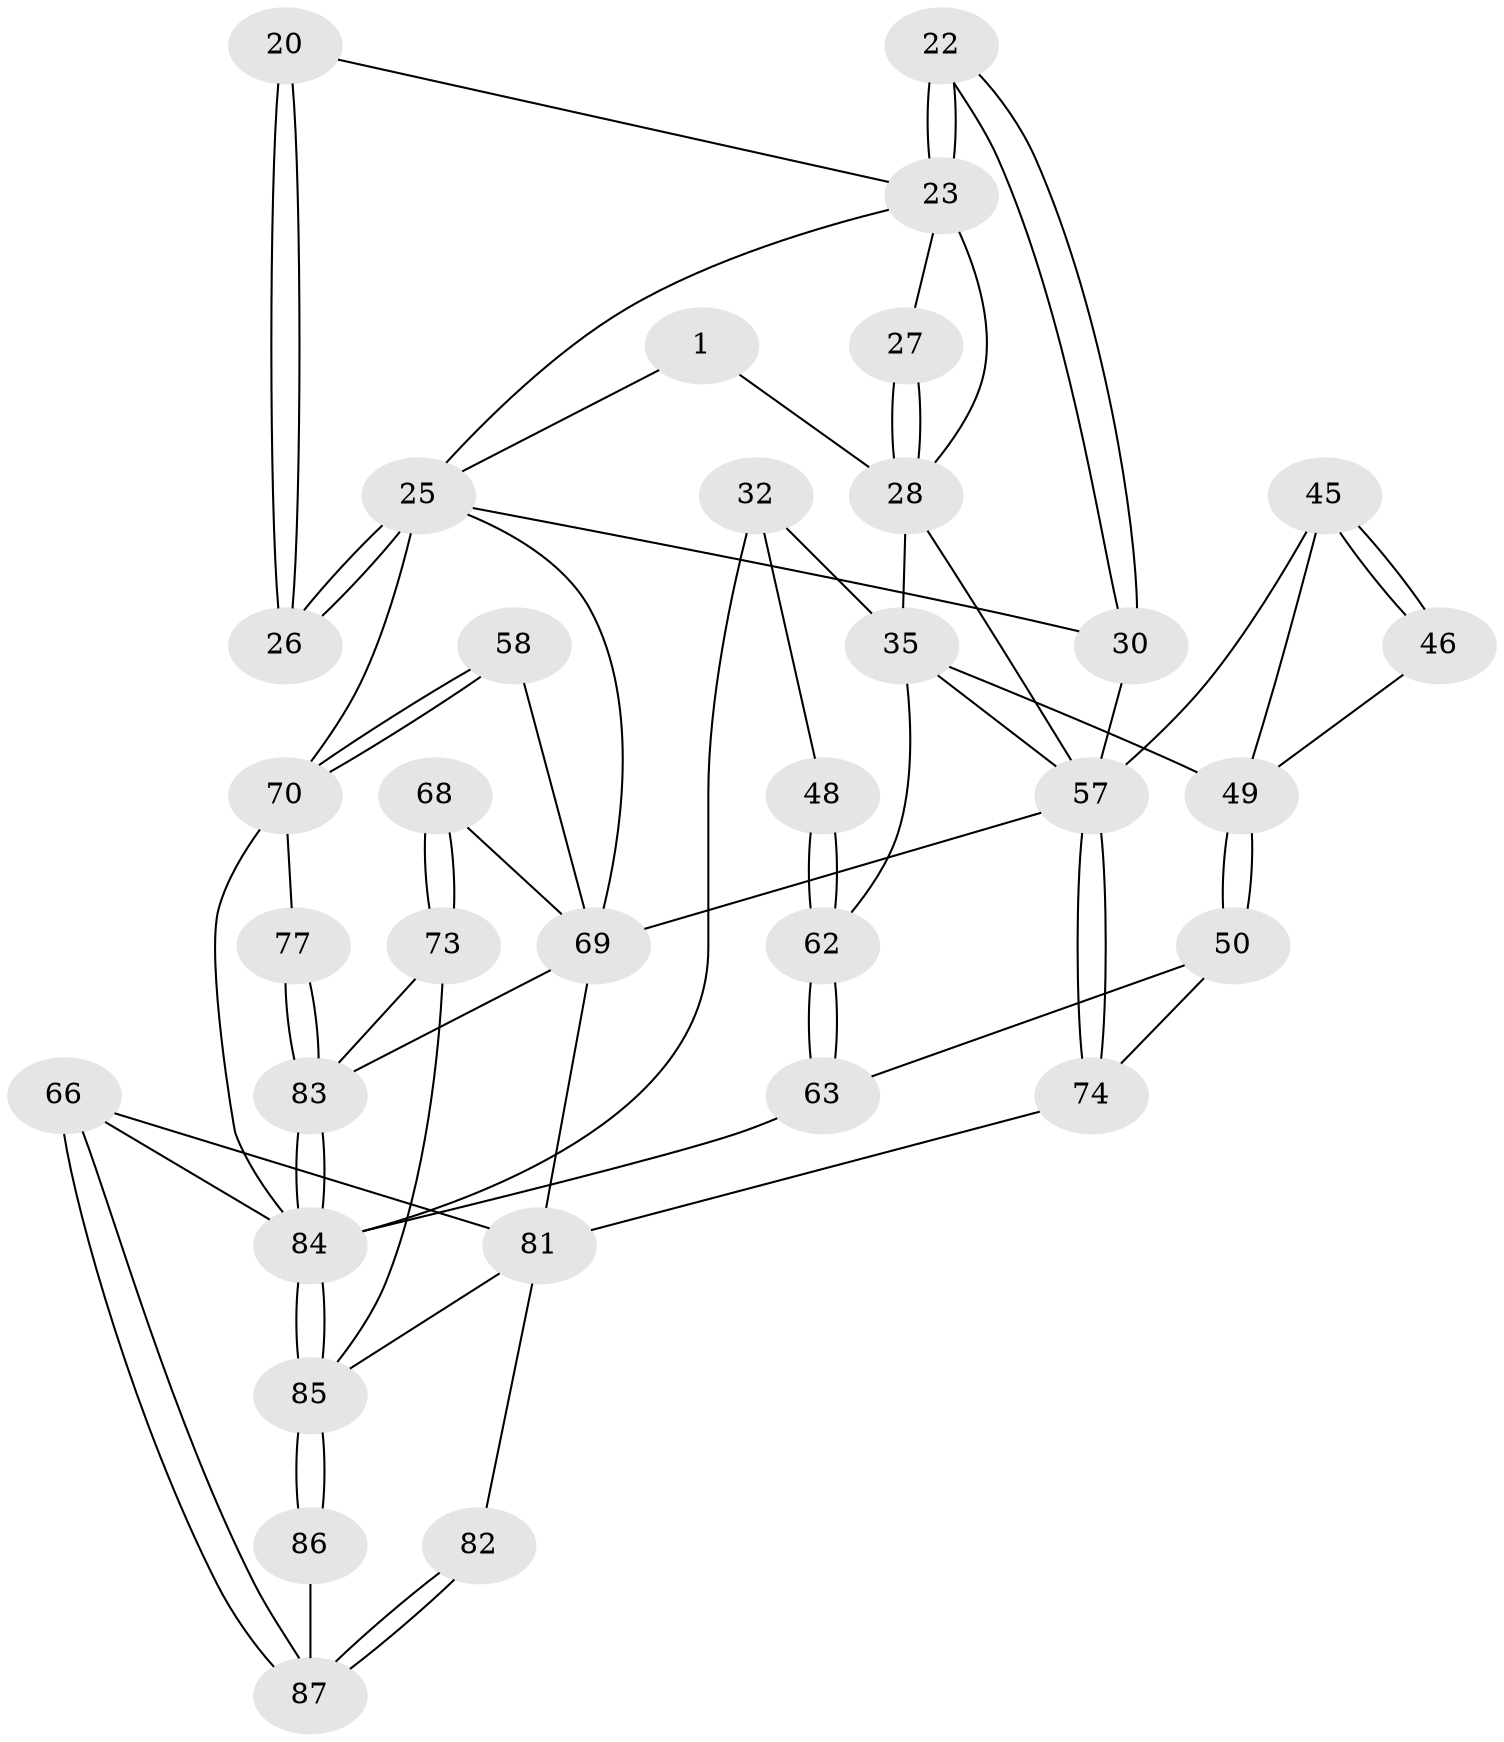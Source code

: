 // original degree distribution, {3: 0.022988505747126436, 4: 0.2413793103448276, 5: 0.5287356321839081, 6: 0.20689655172413793}
// Generated by graph-tools (version 1.1) at 2025/06/03/04/25 22:06:18]
// undirected, 34 vertices, 75 edges
graph export_dot {
graph [start="1"]
  node [color=gray90,style=filled];
  1 [pos="+0.2656165975903535+0"];
  20 [pos="+0.4511915310969929+0.1759521048690301"];
  22 [pos="+0.42206119970017913+0.2308956753369497"];
  23 [pos="+0.4067064449175938+0.21412280369400816",super="+21"];
  25 [pos="+0.6393481691136258+0.3266109033876974",super="+24+18"];
  26 [pos="+0.5429677408060715+0.21666131241016584",super="+16+17"];
  27 [pos="+0.3209423594472589+0.17287047843426825"];
  28 [pos="+0.27718916811227545+0.21290777746651107",super="+8+7+14"];
  30 [pos="+0.42735365233184325+0.28874904412735636",super="+29"];
  32 [pos="+0.028282831117393138+0.1466720327386729",super="+31+10+6"];
  35 [pos="+0.10489337822001873+0.3523961990737536",super="+34+33"];
  45 [pos="+0.33158284523187354+0.5085591265522482",super="+40+41+43"];
  46 [pos="+0.29900533888852704+0.48235807279560305"];
  48 [pos="+0+0.3900528005085546"];
  49 [pos="+0.1526173176787585+0.3898634449713167",super="+44"];
  50 [pos="+0.16320102596702996+0.5560168761346344"];
  57 [pos="+0.3833777478406351+0.5935667565207761",super="+53+39+54+37"];
  58 [pos="+1+0.5705339001178256"];
  62 [pos="+0+0.5491765413436459",super="+52+47"];
  63 [pos="+0+1",super="+51"];
  66 [pos="+0+1"];
  68 [pos="+0.5952406369694567+0.7332525918598901"];
  69 [pos="+0.5567454163557805+0.7022180488492045",super="+60"];
  70 [pos="+1+0.7360111719042451",super="+19"];
  73 [pos="+0.613948994348781+0.7911339683499876"];
  74 [pos="+0.34886261836595706+0.7323298693812557",super="+64+61"];
  77 [pos="+0.9464499900679316+0.8164814701905094"];
  81 [pos="+0.3208172437833607+0.7604876860599378",super="+65+80"];
  82 [pos="+0.33484533811354505+0.9974203066839629"];
  83 [pos="+0.7867997601714648+1",super="+72+71"];
  84 [pos="+0.7546682492539577+1",super="+67"];
  85 [pos="+0.6836097411207636+1",super="+78+79"];
  86 [pos="+0.6219176522559611+1"];
  87 [pos="+0.21149724795441607+1"];
  1 -- 28;
  1 -- 25;
  20 -- 26 [weight=2];
  20 -- 26;
  20 -- 23;
  22 -- 23 [weight=2];
  22 -- 23;
  22 -- 30;
  22 -- 30;
  23 -- 27;
  23 -- 25;
  23 -- 28;
  25 -- 26 [weight=3];
  25 -- 26;
  25 -- 70 [weight=2];
  25 -- 69;
  25 -- 30;
  27 -- 28 [weight=2];
  27 -- 28;
  28 -- 35;
  28 -- 57;
  30 -- 57 [weight=2];
  32 -- 35 [weight=2];
  32 -- 48;
  32 -- 84 [weight=2];
  35 -- 62;
  35 -- 57;
  35 -- 49;
  45 -- 46 [weight=2];
  45 -- 46;
  45 -- 57 [weight=3];
  45 -- 49;
  46 -- 49;
  48 -- 62 [weight=2];
  48 -- 62;
  49 -- 50;
  49 -- 50;
  50 -- 63;
  50 -- 74;
  57 -- 74 [weight=2];
  57 -- 74;
  57 -- 69;
  58 -- 70 [weight=2];
  58 -- 70;
  58 -- 69;
  62 -- 63 [weight=2];
  62 -- 63;
  63 -- 84;
  66 -- 87;
  66 -- 87;
  66 -- 84;
  66 -- 81;
  68 -- 69 [weight=2];
  68 -- 73;
  68 -- 73;
  69 -- 83;
  69 -- 81;
  70 -- 77;
  70 -- 84 [weight=2];
  73 -- 83;
  73 -- 85;
  74 -- 81 [weight=2];
  77 -- 83 [weight=2];
  77 -- 83;
  81 -- 82 [weight=2];
  81 -- 85;
  82 -- 87;
  82 -- 87;
  83 -- 84;
  83 -- 84;
  84 -- 85;
  84 -- 85;
  85 -- 86 [weight=2];
  85 -- 86;
  86 -- 87;
}
